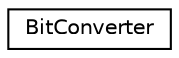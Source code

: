 digraph "Graphical Class Hierarchy"
{
 // LATEX_PDF_SIZE
  edge [fontname="Helvetica",fontsize="10",labelfontname="Helvetica",labelfontsize="10"];
  node [fontname="Helvetica",fontsize="10",shape=record];
  rankdir="LR";
  Node0 [label="BitConverter",height=0.2,width=0.4,color="black", fillcolor="white", style="filled",URL="$class_bit_converter.html",tooltip="Converts bytes to integers"];
}
